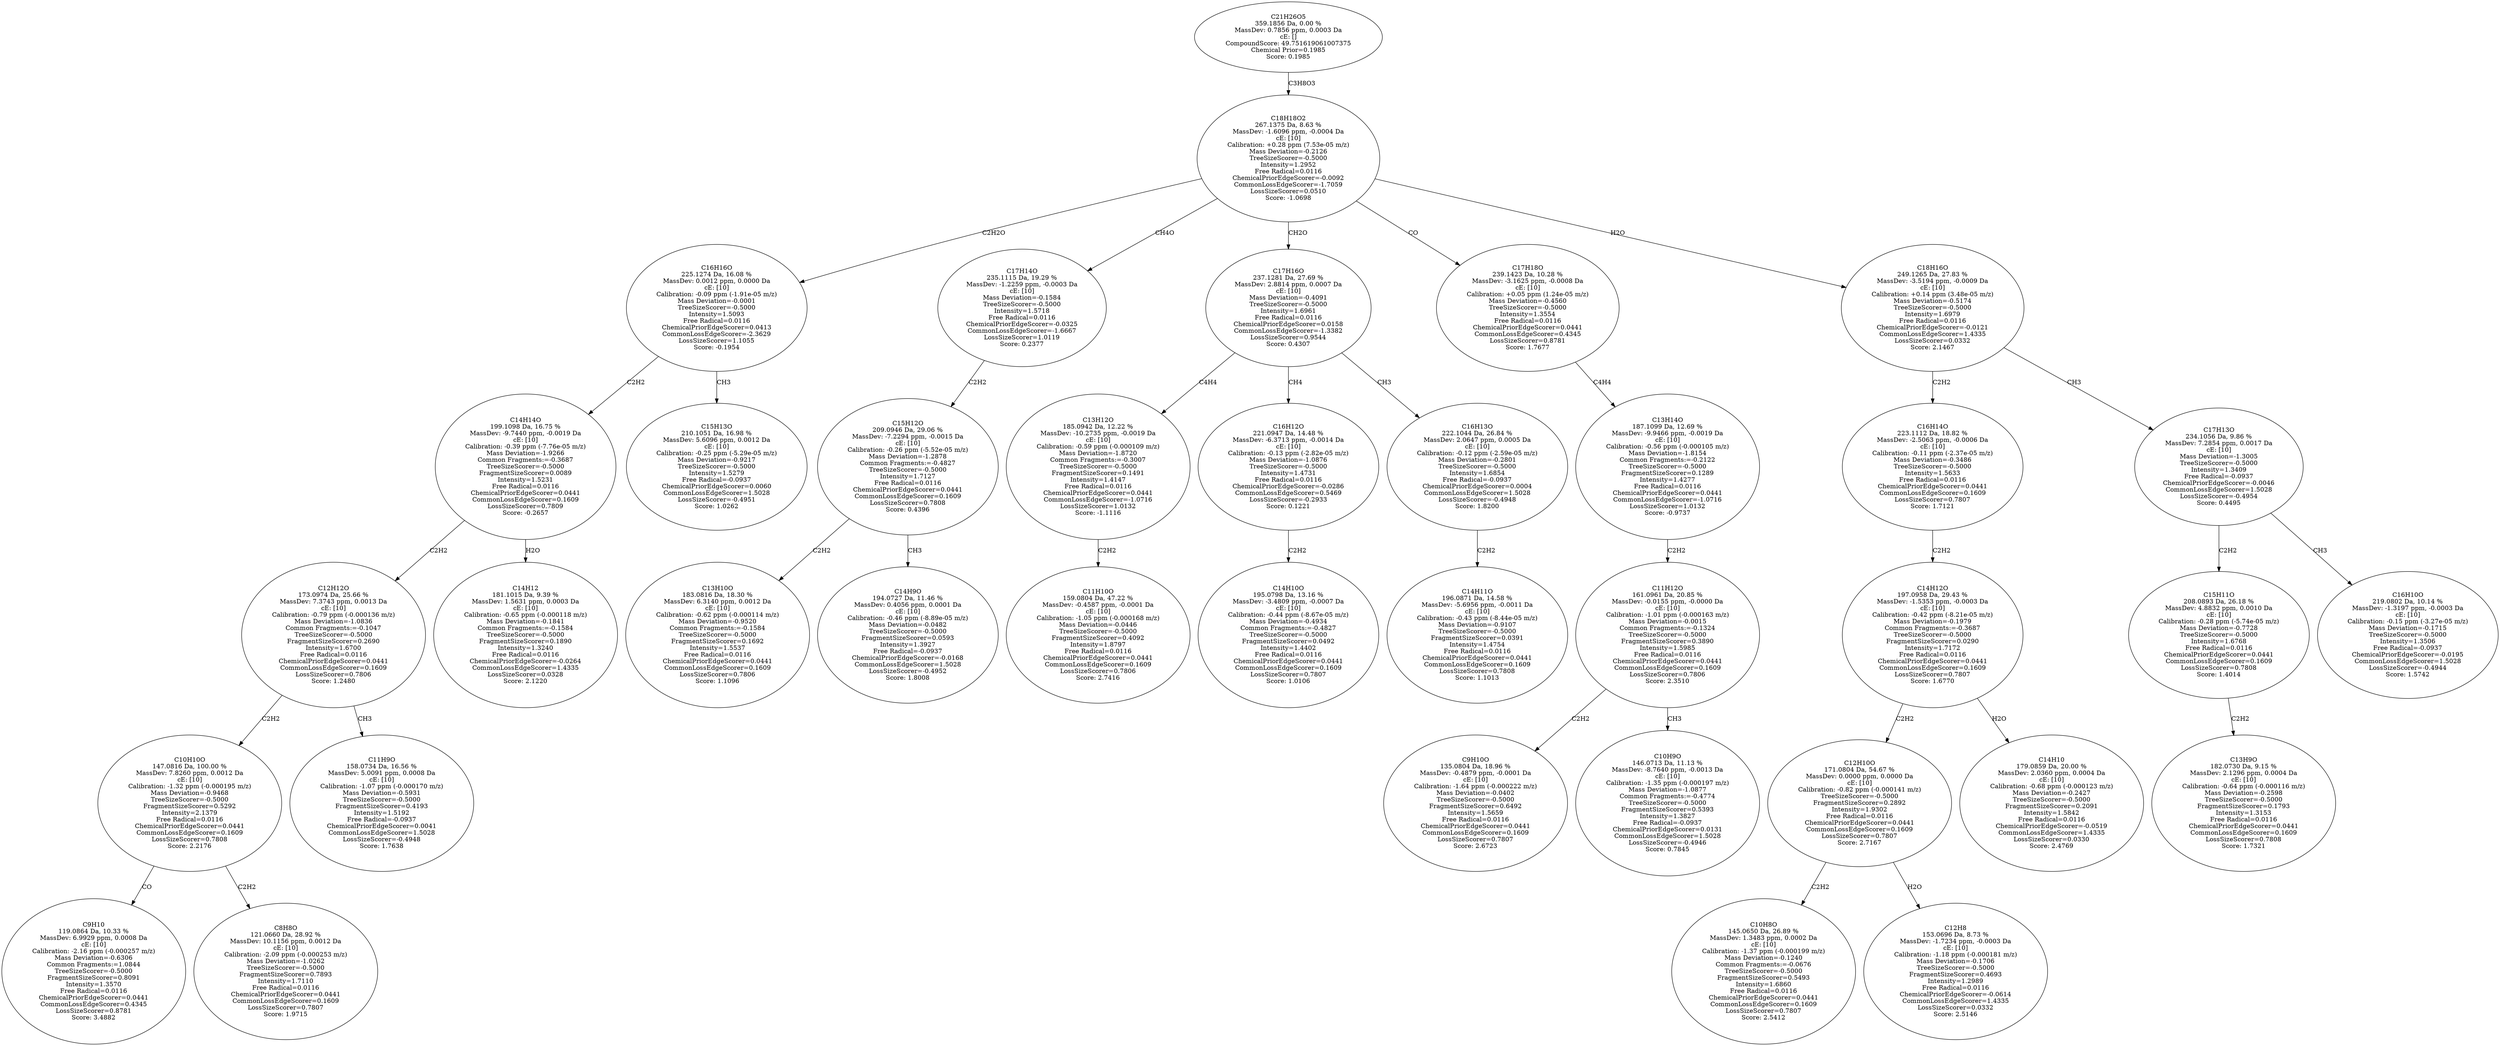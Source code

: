 strict digraph {
v1 [label="C9H10\n119.0864 Da, 10.33 %\nMassDev: 6.9929 ppm, 0.0008 Da\ncE: [10]\nCalibration: -2.16 ppm (-0.000257 m/z)\nMass Deviation=-0.6306\nCommon Fragments:=1.0844\nTreeSizeScorer=-0.5000\nFragmentSizeScorer=0.8091\nIntensity=1.3570\nFree Radical=0.0116\nChemicalPriorEdgeScorer=0.0441\nCommonLossEdgeScorer=0.4345\nLossSizeScorer=0.8781\nScore: 3.4882"];
v2 [label="C8H8O\n121.0660 Da, 28.92 %\nMassDev: 10.1156 ppm, 0.0012 Da\ncE: [10]\nCalibration: -2.09 ppm (-0.000253 m/z)\nMass Deviation=-1.0262\nTreeSizeScorer=-0.5000\nFragmentSizeScorer=0.7893\nIntensity=1.7110\nFree Radical=0.0116\nChemicalPriorEdgeScorer=0.0441\nCommonLossEdgeScorer=0.1609\nLossSizeScorer=0.7807\nScore: 1.9715"];
v3 [label="C10H10O\n147.0816 Da, 100.00 %\nMassDev: 7.8260 ppm, 0.0012 Da\ncE: [10]\nCalibration: -1.32 ppm (-0.000195 m/z)\nMass Deviation=-0.9468\nTreeSizeScorer=-0.5000\nFragmentSizeScorer=0.5292\nIntensity=2.1379\nFree Radical=0.0116\nChemicalPriorEdgeScorer=0.0441\nCommonLossEdgeScorer=0.1609\nLossSizeScorer=0.7808\nScore: 2.2176"];
v4 [label="C11H9O\n158.0734 Da, 16.56 %\nMassDev: 5.0091 ppm, 0.0008 Da\ncE: [10]\nCalibration: -1.07 ppm (-0.000170 m/z)\nMass Deviation=-0.5931\nTreeSizeScorer=-0.5000\nFragmentSizeScorer=0.4193\nIntensity=1.5192\nFree Radical=-0.0937\nChemicalPriorEdgeScorer=0.0041\nCommonLossEdgeScorer=1.5028\nLossSizeScorer=-0.4948\nScore: 1.7638"];
v5 [label="C12H12O\n173.0974 Da, 25.66 %\nMassDev: 7.3743 ppm, 0.0013 Da\ncE: [10]\nCalibration: -0.79 ppm (-0.000136 m/z)\nMass Deviation=-1.0836\nCommon Fragments:=-0.1047\nTreeSizeScorer=-0.5000\nFragmentSizeScorer=0.2690\nIntensity=1.6700\nFree Radical=0.0116\nChemicalPriorEdgeScorer=0.0441\nCommonLossEdgeScorer=0.1609\nLossSizeScorer=0.7806\nScore: 1.2480"];
v6 [label="C14H12\n181.1015 Da, 9.39 %\nMassDev: 1.5631 ppm, 0.0003 Da\ncE: [10]\nCalibration: -0.65 ppm (-0.000118 m/z)\nMass Deviation=-0.1841\nCommon Fragments:=-0.1584\nTreeSizeScorer=-0.5000\nFragmentSizeScorer=0.1890\nIntensity=1.3240\nFree Radical=0.0116\nChemicalPriorEdgeScorer=-0.0264\nCommonLossEdgeScorer=1.4335\nLossSizeScorer=0.0328\nScore: 2.1220"];
v7 [label="C14H14O\n199.1098 Da, 16.75 %\nMassDev: -9.7440 ppm, -0.0019 Da\ncE: [10]\nCalibration: -0.39 ppm (-7.76e-05 m/z)\nMass Deviation=-1.9266\nCommon Fragments:=-0.3687\nTreeSizeScorer=-0.5000\nFragmentSizeScorer=0.0089\nIntensity=1.5231\nFree Radical=0.0116\nChemicalPriorEdgeScorer=0.0441\nCommonLossEdgeScorer=0.1609\nLossSizeScorer=0.7809\nScore: -0.2657"];
v8 [label="C15H13O\n210.1051 Da, 16.98 %\nMassDev: 5.6096 ppm, 0.0012 Da\ncE: [10]\nCalibration: -0.25 ppm (-5.29e-05 m/z)\nMass Deviation=-0.9217\nTreeSizeScorer=-0.5000\nIntensity=1.5279\nFree Radical=-0.0937\nChemicalPriorEdgeScorer=0.0060\nCommonLossEdgeScorer=1.5028\nLossSizeScorer=-0.4951\nScore: 1.0262"];
v9 [label="C16H16O\n225.1274 Da, 16.08 %\nMassDev: 0.0012 ppm, 0.0000 Da\ncE: [10]\nCalibration: -0.09 ppm (-1.91e-05 m/z)\nMass Deviation=-0.0001\nTreeSizeScorer=-0.5000\nIntensity=1.5093\nFree Radical=0.0116\nChemicalPriorEdgeScorer=0.0413\nCommonLossEdgeScorer=-2.3629\nLossSizeScorer=1.1055\nScore: -0.1954"];
v10 [label="C13H10O\n183.0816 Da, 18.30 %\nMassDev: 6.3140 ppm, 0.0012 Da\ncE: [10]\nCalibration: -0.62 ppm (-0.000114 m/z)\nMass Deviation=-0.9520\nCommon Fragments:=-0.1584\nTreeSizeScorer=-0.5000\nFragmentSizeScorer=0.1692\nIntensity=1.5537\nFree Radical=0.0116\nChemicalPriorEdgeScorer=0.0441\nCommonLossEdgeScorer=0.1609\nLossSizeScorer=0.7806\nScore: 1.1096"];
v11 [label="C14H9O\n194.0727 Da, 11.46 %\nMassDev: 0.4056 ppm, 0.0001 Da\ncE: [10]\nCalibration: -0.46 ppm (-8.89e-05 m/z)\nMass Deviation=-0.0482\nTreeSizeScorer=-0.5000\nFragmentSizeScorer=0.0593\nIntensity=1.3927\nFree Radical=-0.0937\nChemicalPriorEdgeScorer=-0.0168\nCommonLossEdgeScorer=1.5028\nLossSizeScorer=-0.4952\nScore: 1.8008"];
v12 [label="C15H12O\n209.0946 Da, 29.06 %\nMassDev: -7.2294 ppm, -0.0015 Da\ncE: [10]\nCalibration: -0.26 ppm (-5.52e-05 m/z)\nMass Deviation=-1.2878\nCommon Fragments:=-0.4827\nTreeSizeScorer=-0.5000\nIntensity=1.7127\nFree Radical=0.0116\nChemicalPriorEdgeScorer=0.0441\nCommonLossEdgeScorer=0.1609\nLossSizeScorer=0.7808\nScore: 0.4396"];
v13 [label="C17H14O\n235.1115 Da, 19.29 %\nMassDev: -1.2259 ppm, -0.0003 Da\ncE: [10]\nMass Deviation=-0.1584\nTreeSizeScorer=-0.5000\nIntensity=1.5718\nFree Radical=0.0116\nChemicalPriorEdgeScorer=-0.0325\nCommonLossEdgeScorer=-1.6667\nLossSizeScorer=1.0119\nScore: 0.2377"];
v14 [label="C11H10O\n159.0804 Da, 47.22 %\nMassDev: -0.4587 ppm, -0.0001 Da\ncE: [10]\nCalibration: -1.05 ppm (-0.000168 m/z)\nMass Deviation=-0.0446\nTreeSizeScorer=-0.5000\nFragmentSizeScorer=0.4092\nIntensity=1.8797\nFree Radical=0.0116\nChemicalPriorEdgeScorer=0.0441\nCommonLossEdgeScorer=0.1609\nLossSizeScorer=0.7806\nScore: 2.7416"];
v15 [label="C13H12O\n185.0942 Da, 12.22 %\nMassDev: -10.2735 ppm, -0.0019 Da\ncE: [10]\nCalibration: -0.59 ppm (-0.000109 m/z)\nMass Deviation=-1.8720\nCommon Fragments:=-0.3007\nTreeSizeScorer=-0.5000\nFragmentSizeScorer=0.1491\nIntensity=1.4147\nFree Radical=0.0116\nChemicalPriorEdgeScorer=0.0441\nCommonLossEdgeScorer=-1.0716\nLossSizeScorer=1.0132\nScore: -1.1116"];
v16 [label="C14H10O\n195.0798 Da, 13.16 %\nMassDev: -3.4809 ppm, -0.0007 Da\ncE: [10]\nCalibration: -0.44 ppm (-8.67e-05 m/z)\nMass Deviation=-0.4934\nCommon Fragments:=-0.4827\nTreeSizeScorer=-0.5000\nFragmentSizeScorer=0.0492\nIntensity=1.4402\nFree Radical=0.0116\nChemicalPriorEdgeScorer=0.0441\nCommonLossEdgeScorer=0.1609\nLossSizeScorer=0.7807\nScore: 1.0106"];
v17 [label="C16H12O\n221.0947 Da, 14.48 %\nMassDev: -6.3713 ppm, -0.0014 Da\ncE: [10]\nCalibration: -0.13 ppm (-2.82e-05 m/z)\nMass Deviation=-1.0876\nTreeSizeScorer=-0.5000\nIntensity=1.4731\nFree Radical=0.0116\nChemicalPriorEdgeScorer=-0.0286\nCommonLossEdgeScorer=0.5469\nLossSizeScorer=-0.2933\nScore: 0.1221"];
v18 [label="C14H11O\n196.0871 Da, 14.58 %\nMassDev: -5.6956 ppm, -0.0011 Da\ncE: [10]\nCalibration: -0.43 ppm (-8.44e-05 m/z)\nMass Deviation=-0.9107\nTreeSizeScorer=-0.5000\nFragmentSizeScorer=0.0391\nIntensity=1.4754\nFree Radical=0.0116\nChemicalPriorEdgeScorer=0.0441\nCommonLossEdgeScorer=0.1609\nLossSizeScorer=0.7808\nScore: 1.1013"];
v19 [label="C16H13O\n222.1044 Da, 26.84 %\nMassDev: 2.0647 ppm, 0.0005 Da\ncE: [10]\nCalibration: -0.12 ppm (-2.59e-05 m/z)\nMass Deviation=-0.2801\nTreeSizeScorer=-0.5000\nIntensity=1.6854\nFree Radical=-0.0937\nChemicalPriorEdgeScorer=0.0004\nCommonLossEdgeScorer=1.5028\nLossSizeScorer=-0.4948\nScore: 1.8200"];
v20 [label="C17H16O\n237.1281 Da, 27.69 %\nMassDev: 2.8814 ppm, 0.0007 Da\ncE: [10]\nMass Deviation=-0.4091\nTreeSizeScorer=-0.5000\nIntensity=1.6961\nFree Radical=0.0116\nChemicalPriorEdgeScorer=0.0158\nCommonLossEdgeScorer=-1.3382\nLossSizeScorer=0.9544\nScore: 0.4307"];
v21 [label="C9H10O\n135.0804 Da, 18.96 %\nMassDev: -0.4879 ppm, -0.0001 Da\ncE: [10]\nCalibration: -1.64 ppm (-0.000222 m/z)\nMass Deviation=-0.0402\nTreeSizeScorer=-0.5000\nFragmentSizeScorer=0.6492\nIntensity=1.5659\nFree Radical=0.0116\nChemicalPriorEdgeScorer=0.0441\nCommonLossEdgeScorer=0.1609\nLossSizeScorer=0.7807\nScore: 2.6723"];
v22 [label="C10H9O\n146.0713 Da, 11.13 %\nMassDev: -8.7640 ppm, -0.0013 Da\ncE: [10]\nCalibration: -1.35 ppm (-0.000197 m/z)\nMass Deviation=-1.0877\nCommon Fragments:=-0.4774\nTreeSizeScorer=-0.5000\nFragmentSizeScorer=0.5393\nIntensity=1.3827\nFree Radical=-0.0937\nChemicalPriorEdgeScorer=0.0131\nCommonLossEdgeScorer=1.5028\nLossSizeScorer=-0.4946\nScore: 0.7845"];
v23 [label="C11H12O\n161.0961 Da, 20.85 %\nMassDev: -0.0155 ppm, -0.0000 Da\ncE: [10]\nCalibration: -1.01 ppm (-0.000163 m/z)\nMass Deviation=-0.0015\nCommon Fragments:=-0.1324\nTreeSizeScorer=-0.5000\nFragmentSizeScorer=0.3890\nIntensity=1.5985\nFree Radical=0.0116\nChemicalPriorEdgeScorer=0.0441\nCommonLossEdgeScorer=0.1609\nLossSizeScorer=0.7806\nScore: 2.3510"];
v24 [label="C13H14O\n187.1099 Da, 12.69 %\nMassDev: -9.9466 ppm, -0.0019 Da\ncE: [10]\nCalibration: -0.56 ppm (-0.000105 m/z)\nMass Deviation=-1.8154\nCommon Fragments:=-0.2122\nTreeSizeScorer=-0.5000\nFragmentSizeScorer=0.1289\nIntensity=1.4277\nFree Radical=0.0116\nChemicalPriorEdgeScorer=0.0441\nCommonLossEdgeScorer=-1.0716\nLossSizeScorer=1.0132\nScore: -0.9737"];
v25 [label="C17H18O\n239.1423 Da, 10.28 %\nMassDev: -3.1625 ppm, -0.0008 Da\ncE: [10]\nCalibration: +0.05 ppm (1.24e-05 m/z)\nMass Deviation=-0.4560\nTreeSizeScorer=-0.5000\nIntensity=1.3554\nFree Radical=0.0116\nChemicalPriorEdgeScorer=0.0441\nCommonLossEdgeScorer=0.4345\nLossSizeScorer=0.8781\nScore: 1.7677"];
v26 [label="C10H8O\n145.0650 Da, 26.89 %\nMassDev: 1.3483 ppm, 0.0002 Da\ncE: [10]\nCalibration: -1.37 ppm (-0.000199 m/z)\nMass Deviation=-0.1240\nCommon Fragments:=-0.0676\nTreeSizeScorer=-0.5000\nFragmentSizeScorer=0.5493\nIntensity=1.6860\nFree Radical=0.0116\nChemicalPriorEdgeScorer=0.0441\nCommonLossEdgeScorer=0.1609\nLossSizeScorer=0.7807\nScore: 2.5412"];
v27 [label="C12H8\n153.0696 Da, 8.73 %\nMassDev: -1.7234 ppm, -0.0003 Da\ncE: [10]\nCalibration: -1.18 ppm (-0.000181 m/z)\nMass Deviation=-0.1706\nTreeSizeScorer=-0.5000\nFragmentSizeScorer=0.4693\nIntensity=1.2989\nFree Radical=0.0116\nChemicalPriorEdgeScorer=-0.0614\nCommonLossEdgeScorer=1.4335\nLossSizeScorer=0.0332\nScore: 2.5146"];
v28 [label="C12H10O\n171.0804 Da, 54.67 %\nMassDev: 0.0000 ppm, 0.0000 Da\ncE: [10]\nCalibration: -0.82 ppm (-0.000141 m/z)\nTreeSizeScorer=-0.5000\nFragmentSizeScorer=0.2892\nIntensity=1.9302\nFree Radical=0.0116\nChemicalPriorEdgeScorer=0.0441\nCommonLossEdgeScorer=0.1609\nLossSizeScorer=0.7807\nScore: 2.7167"];
v29 [label="C14H10\n179.0859 Da, 20.00 %\nMassDev: 2.0360 ppm, 0.0004 Da\ncE: [10]\nCalibration: -0.68 ppm (-0.000123 m/z)\nMass Deviation=-0.2427\nTreeSizeScorer=-0.5000\nFragmentSizeScorer=0.2091\nIntensity=1.5842\nFree Radical=0.0116\nChemicalPriorEdgeScorer=-0.0519\nCommonLossEdgeScorer=1.4335\nLossSizeScorer=0.0330\nScore: 2.4769"];
v30 [label="C14H12O\n197.0958 Da, 29.43 %\nMassDev: -1.5353 ppm, -0.0003 Da\ncE: [10]\nCalibration: -0.42 ppm (-8.21e-05 m/z)\nMass Deviation=-0.1979\nCommon Fragments:=-0.3687\nTreeSizeScorer=-0.5000\nFragmentSizeScorer=0.0290\nIntensity=1.7172\nFree Radical=0.0116\nChemicalPriorEdgeScorer=0.0441\nCommonLossEdgeScorer=0.1609\nLossSizeScorer=0.7807\nScore: 1.6770"];
v31 [label="C16H14O\n223.1112 Da, 18.82 %\nMassDev: -2.5063 ppm, -0.0006 Da\ncE: [10]\nCalibration: -0.11 ppm (-2.37e-05 m/z)\nMass Deviation=-0.3486\nTreeSizeScorer=-0.5000\nIntensity=1.5633\nFree Radical=0.0116\nChemicalPriorEdgeScorer=0.0441\nCommonLossEdgeScorer=0.1609\nLossSizeScorer=0.7807\nScore: 1.7121"];
v32 [label="C13H9O\n182.0730 Da, 9.15 %\nMassDev: 2.1296 ppm, 0.0004 Da\ncE: [10]\nCalibration: -0.64 ppm (-0.000116 m/z)\nMass Deviation=-0.2598\nTreeSizeScorer=-0.5000\nFragmentSizeScorer=0.1793\nIntensity=1.3153\nFree Radical=0.0116\nChemicalPriorEdgeScorer=0.0441\nCommonLossEdgeScorer=0.1609\nLossSizeScorer=0.7808\nScore: 1.7321"];
v33 [label="C15H11O\n208.0893 Da, 26.18 %\nMassDev: 4.8832 ppm, 0.0010 Da\ncE: [10]\nCalibration: -0.28 ppm (-5.74e-05 m/z)\nMass Deviation=-0.7728\nTreeSizeScorer=-0.5000\nIntensity=1.6768\nFree Radical=0.0116\nChemicalPriorEdgeScorer=0.0441\nCommonLossEdgeScorer=0.1609\nLossSizeScorer=0.7808\nScore: 1.4014"];
v34 [label="C16H10O\n219.0802 Da, 10.14 %\nMassDev: -1.3197 ppm, -0.0003 Da\ncE: [10]\nCalibration: -0.15 ppm (-3.27e-05 m/z)\nMass Deviation=-0.1715\nTreeSizeScorer=-0.5000\nIntensity=1.3506\nFree Radical=-0.0937\nChemicalPriorEdgeScorer=-0.0195\nCommonLossEdgeScorer=1.5028\nLossSizeScorer=-0.4944\nScore: 1.5742"];
v35 [label="C17H13O\n234.1056 Da, 9.86 %\nMassDev: 7.2854 ppm, 0.0017 Da\ncE: [10]\nMass Deviation=-1.3005\nTreeSizeScorer=-0.5000\nIntensity=1.3409\nFree Radical=-0.0937\nChemicalPriorEdgeScorer=-0.0046\nCommonLossEdgeScorer=1.5028\nLossSizeScorer=-0.4954\nScore: 0.4495"];
v36 [label="C18H16O\n249.1265 Da, 27.83 %\nMassDev: -3.5194 ppm, -0.0009 Da\ncE: [10]\nCalibration: +0.14 ppm (3.48e-05 m/z)\nMass Deviation=-0.5174\nTreeSizeScorer=-0.5000\nIntensity=1.6979\nFree Radical=0.0116\nChemicalPriorEdgeScorer=-0.0121\nCommonLossEdgeScorer=1.4335\nLossSizeScorer=0.0332\nScore: 2.1467"];
v37 [label="C18H18O2\n267.1375 Da, 8.63 %\nMassDev: -1.6096 ppm, -0.0004 Da\ncE: [10]\nCalibration: +0.28 ppm (7.53e-05 m/z)\nMass Deviation=-0.2126\nTreeSizeScorer=-0.5000\nIntensity=1.2952\nFree Radical=0.0116\nChemicalPriorEdgeScorer=-0.0092\nCommonLossEdgeScorer=-1.7059\nLossSizeScorer=0.0510\nScore: -1.0698"];
v38 [label="C21H26O5\n359.1856 Da, 0.00 %\nMassDev: 0.7856 ppm, 0.0003 Da\ncE: []\nCompoundScore: 49.751619061007375\nChemical Prior=0.1985\nScore: 0.1985"];
v3 -> v1 [label="CO"];
v3 -> v2 [label="C2H2"];
v5 -> v3 [label="C2H2"];
v5 -> v4 [label="CH3"];
v7 -> v5 [label="C2H2"];
v7 -> v6 [label="H2O"];
v9 -> v7 [label="C2H2"];
v9 -> v8 [label="CH3"];
v37 -> v9 [label="C2H2O"];
v12 -> v10 [label="C2H2"];
v12 -> v11 [label="CH3"];
v13 -> v12 [label="C2H2"];
v37 -> v13 [label="CH4O"];
v15 -> v14 [label="C2H2"];
v20 -> v15 [label="C4H4"];
v17 -> v16 [label="C2H2"];
v20 -> v17 [label="CH4"];
v19 -> v18 [label="C2H2"];
v20 -> v19 [label="CH3"];
v37 -> v20 [label="CH2O"];
v23 -> v21 [label="C2H2"];
v23 -> v22 [label="CH3"];
v24 -> v23 [label="C2H2"];
v25 -> v24 [label="C4H4"];
v37 -> v25 [label="CO"];
v28 -> v26 [label="C2H2"];
v28 -> v27 [label="H2O"];
v30 -> v28 [label="C2H2"];
v30 -> v29 [label="H2O"];
v31 -> v30 [label="C2H2"];
v36 -> v31 [label="C2H2"];
v33 -> v32 [label="C2H2"];
v35 -> v33 [label="C2H2"];
v35 -> v34 [label="CH3"];
v36 -> v35 [label="CH3"];
v37 -> v36 [label="H2O"];
v38 -> v37 [label="C3H8O3"];
}